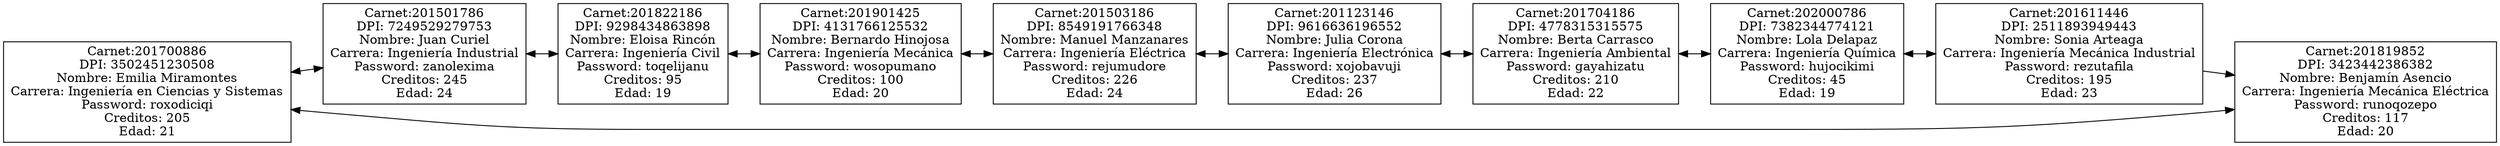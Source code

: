 digraph estudiantes{ 
 rankdir=LR;
N0[label="Carnet:201700886
DPI: 3502451230508
Nombre: Emilia Miramontes
Carrera: Ingeniería en Ciencias y Sistemas
Password: roxodiciqi
Creditos: 205
Edad: 21", shape=box];
N1[label="Carnet:201501786
DPI: 7249529279753
Nombre: Juan Curiel
Carrera: Ingeniería Industrial
Password: zanolexima
Creditos: 245
Edad: 24", shape=box];
N2[label="Carnet:201822186
DPI: 9298434863898
Nombre: Eloisa Rincón
Carrera: Ingeniería Civil
Password: toqelijanu
Creditos: 95
Edad: 19", shape=box];
N3[label="Carnet:201901425
DPI: 4131766125532
Nombre: Bernardo Hinojosa
Carrera: Ingeniería Mecánica
Password: wosopumano
Creditos: 100
Edad: 20", shape=box];
N4[label="Carnet:201503186
DPI: 8549191766348
Nombre: Manuel Manzanares
Carrera: Ingeniería Eléctrica
Password: rejumudore
Creditos: 226
Edad: 24", shape=box];
N5[label="Carnet:201123146
DPI: 9616636196552
Nombre: Julia Corona
Carrera: Ingeniería Electrónica
Password: xojobavuji
Creditos: 237
Edad: 26", shape=box];
N6[label="Carnet:201704186
DPI: 4778315315575
Nombre: Berta Carrasco
Carrera: Ingeniería Ambiental
Password: gayahizatu
Creditos: 210
Edad: 22", shape=box];
N7[label="Carnet:202000786
DPI: 7382344774121
Nombre: Lola Delapaz
Carrera: Ingeniería Química
Password: hujocikimi
Creditos: 45
Edad: 19", shape=box];
N8[label="Carnet:201611446
DPI: 2511893949443
Nombre: Sonia Arteaga
Carrera: Ingeniería Mecánica Industrial
Password: rezutafila
Creditos: 195
Edad: 23", shape=box];
N9[label="Carnet:201819852
DPI: 3423442386382
Nombre: Benjamín Asencio
Carrera: Ingeniería Mecánica Eléctrica
Password: runoqozepo
Creditos: 117
Edad: 20", shape=box];
N0->N1;
N0->N9;

N1->N0;
N1->N2;

N2->N1;
N2->N3;

N3->N2;
N3->N4;

N4->N3;
N4->N5;

N5->N4;
N5->N6;

N6->N5;
N6->N7;

N7->N6;
N7->N8;

N8->N7;
N8->N9;


N9->N0;
concentrate=true }